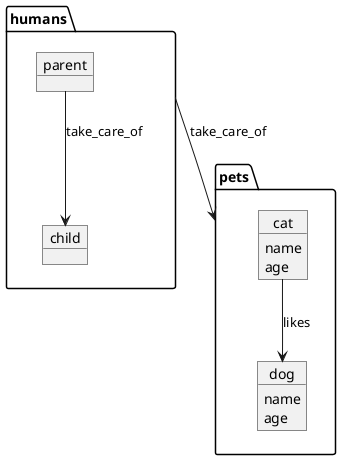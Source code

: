 @startuml

package pets {
    object cat {
        name
        age
    }
    object dog {
        name
        age
    }
}

package humans {
    object parent
    object child
}

cat --> dog : likes
parent --> child : take_care_of
humans --> pets : take_care_of

@enduml
